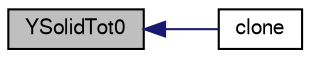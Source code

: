 digraph "YSolidTot0"
{
  bgcolor="transparent";
  edge [fontname="FreeSans",fontsize="10",labelfontname="FreeSans",labelfontsize="10"];
  node [fontname="FreeSans",fontsize="10",shape=record];
  rankdir="LR";
  Node87 [label="YSolidTot0",height=0.2,width=0.4,color="black", fillcolor="grey75", style="filled", fontcolor="black"];
  Node87 -> Node88 [dir="back",color="midnightblue",fontsize="10",style="solid",fontname="FreeSans"];
  Node88 [label="clone",height=0.2,width=0.4,color="black",URL="$a24298.html#a978beb1d8454ca481790660427b9b37c",tooltip="Construct and return a clone. "];
}
